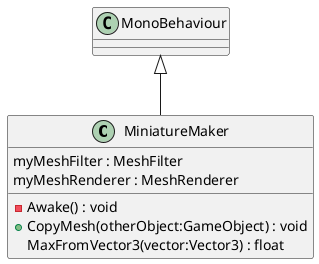 @startuml
class MiniatureMaker {
    myMeshFilter : MeshFilter
    myMeshRenderer : MeshRenderer
    - Awake() : void
    + CopyMesh(otherObject:GameObject) : void
    MaxFromVector3(vector:Vector3) : float
}
MonoBehaviour <|-- MiniatureMaker
@enduml
